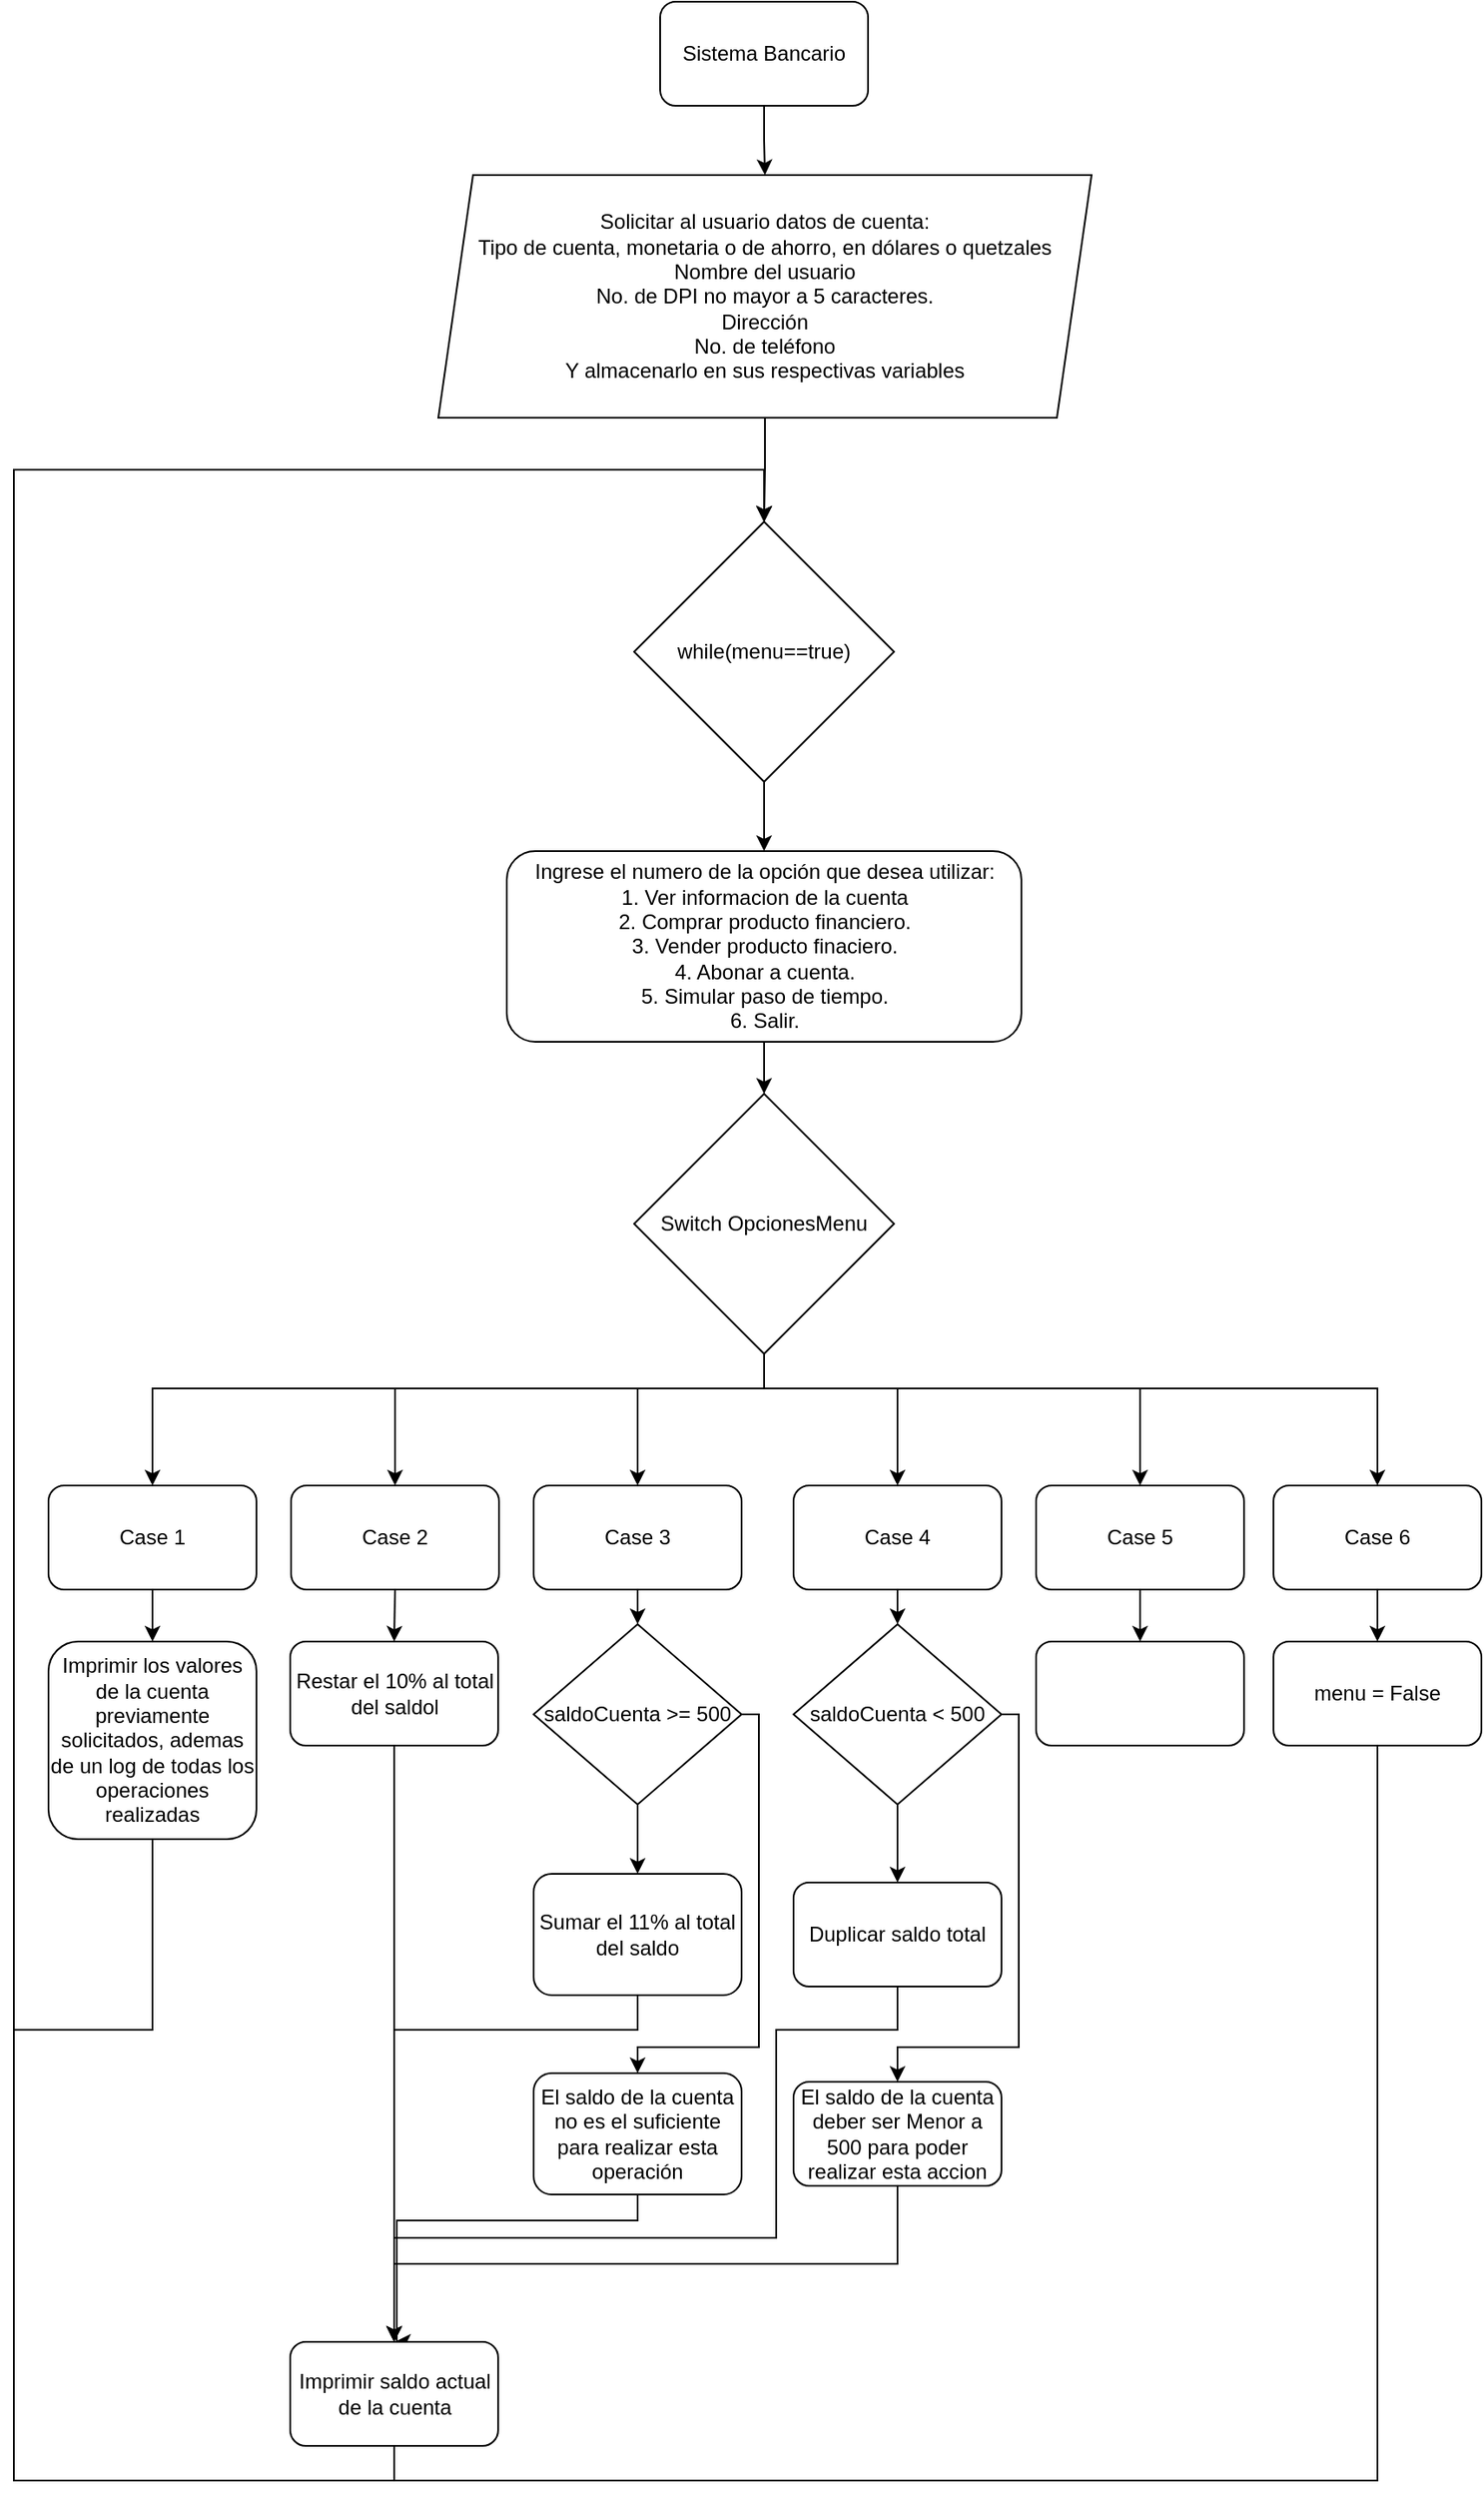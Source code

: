 <mxfile version="24.0.4" type="github">
  <diagram name="Página-1" id="UMm9PrirAL2Zitgm2OaY">
    <mxGraphModel dx="1869" dy="569" grid="1" gridSize="10" guides="1" tooltips="1" connect="1" arrows="1" fold="1" page="1" pageScale="1" pageWidth="827" pageHeight="1169" math="0" shadow="0">
      <root>
        <mxCell id="0" />
        <mxCell id="1" parent="0" />
        <mxCell id="9zIjIlRahmxApj9Peskd-56" style="edgeStyle=orthogonalEdgeStyle;rounded=0;orthogonalLoop=1;jettySize=auto;html=1;exitX=0.5;exitY=1;exitDx=0;exitDy=0;entryX=0.5;entryY=0;entryDx=0;entryDy=0;" edge="1" parent="1" source="9zIjIlRahmxApj9Peskd-1" target="9zIjIlRahmxApj9Peskd-3">
          <mxGeometry relative="1" as="geometry" />
        </mxCell>
        <mxCell id="9zIjIlRahmxApj9Peskd-1" value="Sistema Bancario" style="rounded=1;whiteSpace=wrap;html=1;" vertex="1" parent="1">
          <mxGeometry x="353" width="120" height="60" as="geometry" />
        </mxCell>
        <mxCell id="9zIjIlRahmxApj9Peskd-46" style="edgeStyle=orthogonalEdgeStyle;rounded=0;orthogonalLoop=1;jettySize=auto;html=1;exitX=0.5;exitY=1;exitDx=0;exitDy=0;entryX=0.5;entryY=0;entryDx=0;entryDy=0;" edge="1" parent="1" source="9zIjIlRahmxApj9Peskd-3" target="9zIjIlRahmxApj9Peskd-43">
          <mxGeometry relative="1" as="geometry" />
        </mxCell>
        <mxCell id="9zIjIlRahmxApj9Peskd-3" value="Solicitar al usuario datos de cuenta:&lt;div&gt;Tipo de cuenta, monetaria o de ahorro, en dólares o quetzales&lt;/div&gt;&lt;div&gt;Nombre del usuario&lt;/div&gt;&lt;div&gt;No. de DPI no mayor a 5 caracteres&lt;span style=&quot;background-color: initial;&quot;&gt;.&lt;/span&gt;&lt;/div&gt;&lt;div&gt;&lt;span style=&quot;background-color: initial;&quot;&gt;Dirección&lt;/span&gt;&lt;/div&gt;&lt;div&gt;&lt;span style=&quot;background-color: initial;&quot;&gt;No. de teléfono&lt;/span&gt;&lt;/div&gt;&lt;div&gt;&lt;span style=&quot;background-color: initial;&quot;&gt;Y almacenarlo en sus respectivas variables&lt;/span&gt;&lt;/div&gt;" style="shape=parallelogram;perimeter=parallelogramPerimeter;whiteSpace=wrap;html=1;fixedSize=1;" vertex="1" parent="1">
          <mxGeometry x="225" y="100" width="377" height="140" as="geometry" />
        </mxCell>
        <mxCell id="9zIjIlRahmxApj9Peskd-58" style="edgeStyle=orthogonalEdgeStyle;rounded=0;orthogonalLoop=1;jettySize=auto;html=1;exitX=0.5;exitY=1;exitDx=0;exitDy=0;entryX=0.5;entryY=0;entryDx=0;entryDy=0;" edge="1" parent="1" source="9zIjIlRahmxApj9Peskd-4" target="9zIjIlRahmxApj9Peskd-8">
          <mxGeometry relative="1" as="geometry">
            <Array as="points">
              <mxPoint x="413" y="800" />
              <mxPoint x="490" y="800" />
            </Array>
          </mxGeometry>
        </mxCell>
        <mxCell id="9zIjIlRahmxApj9Peskd-59" style="edgeStyle=orthogonalEdgeStyle;rounded=0;orthogonalLoop=1;jettySize=auto;html=1;exitX=0.5;exitY=1;exitDx=0;exitDy=0;entryX=0.5;entryY=0;entryDx=0;entryDy=0;" edge="1" parent="1" source="9zIjIlRahmxApj9Peskd-4" target="9zIjIlRahmxApj9Peskd-9">
          <mxGeometry relative="1" as="geometry">
            <Array as="points">
              <mxPoint x="413" y="800" />
              <mxPoint x="630" y="800" />
            </Array>
          </mxGeometry>
        </mxCell>
        <mxCell id="9zIjIlRahmxApj9Peskd-60" style="edgeStyle=orthogonalEdgeStyle;rounded=0;orthogonalLoop=1;jettySize=auto;html=1;exitX=0.5;exitY=1;exitDx=0;exitDy=0;entryX=0.5;entryY=0;entryDx=0;entryDy=0;" edge="1" parent="1" source="9zIjIlRahmxApj9Peskd-4" target="9zIjIlRahmxApj9Peskd-10">
          <mxGeometry relative="1" as="geometry">
            <Array as="points">
              <mxPoint x="413" y="800" />
              <mxPoint x="767" y="800" />
            </Array>
          </mxGeometry>
        </mxCell>
        <mxCell id="9zIjIlRahmxApj9Peskd-61" style="edgeStyle=orthogonalEdgeStyle;rounded=0;orthogonalLoop=1;jettySize=auto;html=1;exitX=0.5;exitY=1;exitDx=0;exitDy=0;entryX=0.5;entryY=0;entryDx=0;entryDy=0;" edge="1" parent="1" source="9zIjIlRahmxApj9Peskd-4" target="9zIjIlRahmxApj9Peskd-5">
          <mxGeometry relative="1" as="geometry">
            <Array as="points">
              <mxPoint x="413" y="800" />
              <mxPoint x="340" y="800" />
            </Array>
          </mxGeometry>
        </mxCell>
        <mxCell id="9zIjIlRahmxApj9Peskd-62" style="edgeStyle=orthogonalEdgeStyle;rounded=0;orthogonalLoop=1;jettySize=auto;html=1;exitX=0.5;exitY=1;exitDx=0;exitDy=0;entryX=0.5;entryY=0;entryDx=0;entryDy=0;" edge="1" parent="1" source="9zIjIlRahmxApj9Peskd-4" target="9zIjIlRahmxApj9Peskd-6">
          <mxGeometry relative="1" as="geometry">
            <Array as="points">
              <mxPoint x="413" y="800" />
              <mxPoint x="200" y="800" />
            </Array>
          </mxGeometry>
        </mxCell>
        <mxCell id="9zIjIlRahmxApj9Peskd-63" style="edgeStyle=orthogonalEdgeStyle;rounded=0;orthogonalLoop=1;jettySize=auto;html=1;exitX=0.5;exitY=1;exitDx=0;exitDy=0;entryX=0.5;entryY=0;entryDx=0;entryDy=0;" edge="1" parent="1" source="9zIjIlRahmxApj9Peskd-4" target="9zIjIlRahmxApj9Peskd-7">
          <mxGeometry relative="1" as="geometry">
            <Array as="points">
              <mxPoint x="413" y="800" />
              <mxPoint x="60" y="800" />
            </Array>
          </mxGeometry>
        </mxCell>
        <mxCell id="9zIjIlRahmxApj9Peskd-4" value="Switch OpcionesMenu" style="rhombus;whiteSpace=wrap;html=1;" vertex="1" parent="1">
          <mxGeometry x="338" y="630" width="150" height="150" as="geometry" />
        </mxCell>
        <mxCell id="9zIjIlRahmxApj9Peskd-34" style="edgeStyle=orthogonalEdgeStyle;rounded=0;orthogonalLoop=1;jettySize=auto;html=1;exitX=0.5;exitY=1;exitDx=0;exitDy=0;entryX=0.5;entryY=0;entryDx=0;entryDy=0;" edge="1" parent="1" source="9zIjIlRahmxApj9Peskd-5" target="9zIjIlRahmxApj9Peskd-30">
          <mxGeometry relative="1" as="geometry" />
        </mxCell>
        <mxCell id="9zIjIlRahmxApj9Peskd-5" value="Case 3" style="rounded=1;whiteSpace=wrap;html=1;" vertex="1" parent="1">
          <mxGeometry x="280" y="856" width="120" height="60" as="geometry" />
        </mxCell>
        <mxCell id="9zIjIlRahmxApj9Peskd-24" style="edgeStyle=orthogonalEdgeStyle;rounded=0;orthogonalLoop=1;jettySize=auto;html=1;exitX=0.5;exitY=1;exitDx=0;exitDy=0;entryX=0.5;entryY=0;entryDx=0;entryDy=0;" edge="1" parent="1" source="9zIjIlRahmxApj9Peskd-6" target="9zIjIlRahmxApj9Peskd-18">
          <mxGeometry relative="1" as="geometry" />
        </mxCell>
        <mxCell id="9zIjIlRahmxApj9Peskd-6" value="Case 2" style="rounded=1;whiteSpace=wrap;html=1;" vertex="1" parent="1">
          <mxGeometry x="140" y="856" width="120" height="60" as="geometry" />
        </mxCell>
        <mxCell id="9zIjIlRahmxApj9Peskd-23" style="edgeStyle=orthogonalEdgeStyle;rounded=0;orthogonalLoop=1;jettySize=auto;html=1;exitX=0.5;exitY=1;exitDx=0;exitDy=0;" edge="1" parent="1" source="9zIjIlRahmxApj9Peskd-7" target="9zIjIlRahmxApj9Peskd-19">
          <mxGeometry relative="1" as="geometry" />
        </mxCell>
        <mxCell id="9zIjIlRahmxApj9Peskd-7" value="Case 1" style="rounded=1;whiteSpace=wrap;html=1;" vertex="1" parent="1">
          <mxGeometry y="856" width="120" height="60" as="geometry" />
        </mxCell>
        <mxCell id="9zIjIlRahmxApj9Peskd-40" style="edgeStyle=orthogonalEdgeStyle;rounded=0;orthogonalLoop=1;jettySize=auto;html=1;exitX=0.5;exitY=1;exitDx=0;exitDy=0;entryX=0.5;entryY=0;entryDx=0;entryDy=0;" edge="1" parent="1" source="9zIjIlRahmxApj9Peskd-8" target="9zIjIlRahmxApj9Peskd-35">
          <mxGeometry relative="1" as="geometry" />
        </mxCell>
        <mxCell id="9zIjIlRahmxApj9Peskd-8" value="Case 4" style="rounded=1;whiteSpace=wrap;html=1;" vertex="1" parent="1">
          <mxGeometry x="430" y="856" width="120" height="60" as="geometry" />
        </mxCell>
        <mxCell id="9zIjIlRahmxApj9Peskd-27" style="edgeStyle=orthogonalEdgeStyle;rounded=0;orthogonalLoop=1;jettySize=auto;html=1;exitX=0.5;exitY=1;exitDx=0;exitDy=0;entryX=0.5;entryY=0;entryDx=0;entryDy=0;" edge="1" parent="1" source="9zIjIlRahmxApj9Peskd-9" target="9zIjIlRahmxApj9Peskd-21">
          <mxGeometry relative="1" as="geometry" />
        </mxCell>
        <mxCell id="9zIjIlRahmxApj9Peskd-9" value="Case 5" style="rounded=1;whiteSpace=wrap;html=1;" vertex="1" parent="1">
          <mxGeometry x="570" y="856" width="120" height="60" as="geometry" />
        </mxCell>
        <mxCell id="9zIjIlRahmxApj9Peskd-28" style="edgeStyle=orthogonalEdgeStyle;rounded=0;orthogonalLoop=1;jettySize=auto;html=1;exitX=0.5;exitY=1;exitDx=0;exitDy=0;entryX=0.5;entryY=0;entryDx=0;entryDy=0;" edge="1" parent="1" source="9zIjIlRahmxApj9Peskd-10" target="9zIjIlRahmxApj9Peskd-41">
          <mxGeometry relative="1" as="geometry">
            <mxPoint x="766.5" y="946" as="targetPoint" />
          </mxGeometry>
        </mxCell>
        <mxCell id="9zIjIlRahmxApj9Peskd-10" value="Case 6" style="rounded=1;whiteSpace=wrap;html=1;" vertex="1" parent="1">
          <mxGeometry x="707" y="856" width="120" height="60" as="geometry" />
        </mxCell>
        <mxCell id="9zIjIlRahmxApj9Peskd-49" style="edgeStyle=orthogonalEdgeStyle;rounded=0;orthogonalLoop=1;jettySize=auto;html=1;exitX=0.5;exitY=1;exitDx=0;exitDy=0;entryX=0.5;entryY=0;entryDx=0;entryDy=0;" edge="1" parent="1" source="9zIjIlRahmxApj9Peskd-17" target="9zIjIlRahmxApj9Peskd-47">
          <mxGeometry relative="1" as="geometry">
            <Array as="points">
              <mxPoint x="340" y="1170" />
              <mxPoint x="200" y="1170" />
            </Array>
          </mxGeometry>
        </mxCell>
        <mxCell id="9zIjIlRahmxApj9Peskd-17" value="&lt;span style=&quot;background-color: initial;&quot;&gt;Sumar el 11% al total del saldo&lt;/span&gt;" style="rounded=1;whiteSpace=wrap;html=1;" vertex="1" parent="1">
          <mxGeometry x="280" y="1080" width="120" height="70" as="geometry" />
        </mxCell>
        <mxCell id="9zIjIlRahmxApj9Peskd-48" style="edgeStyle=orthogonalEdgeStyle;rounded=0;orthogonalLoop=1;jettySize=auto;html=1;exitX=0.5;exitY=1;exitDx=0;exitDy=0;entryX=0.5;entryY=0;entryDx=0;entryDy=0;" edge="1" parent="1" source="9zIjIlRahmxApj9Peskd-18" target="9zIjIlRahmxApj9Peskd-47">
          <mxGeometry relative="1" as="geometry">
            <Array as="points">
              <mxPoint x="200" y="1330" />
              <mxPoint x="200" y="1330" />
            </Array>
          </mxGeometry>
        </mxCell>
        <mxCell id="9zIjIlRahmxApj9Peskd-18" value="Restar el 10% al total del saldol" style="rounded=1;whiteSpace=wrap;html=1;" vertex="1" parent="1">
          <mxGeometry x="139.5" y="946" width="120" height="60" as="geometry" />
        </mxCell>
        <mxCell id="9zIjIlRahmxApj9Peskd-54" style="edgeStyle=orthogonalEdgeStyle;rounded=0;orthogonalLoop=1;jettySize=auto;html=1;exitX=0.5;exitY=1;exitDx=0;exitDy=0;entryX=0.5;entryY=0;entryDx=0;entryDy=0;" edge="1" parent="1" source="9zIjIlRahmxApj9Peskd-19" target="9zIjIlRahmxApj9Peskd-43">
          <mxGeometry relative="1" as="geometry">
            <Array as="points">
              <mxPoint x="60" y="1170" />
              <mxPoint x="-20" y="1170" />
              <mxPoint x="-20" y="270" />
              <mxPoint x="413" y="270" />
            </Array>
          </mxGeometry>
        </mxCell>
        <mxCell id="9zIjIlRahmxApj9Peskd-19" value="Imprimir los valores de la cuenta previamente solicitados, ademas de un log de todas los operaciones realizadas" style="rounded=1;whiteSpace=wrap;html=1;" vertex="1" parent="1">
          <mxGeometry y="946" width="120" height="114" as="geometry" />
        </mxCell>
        <mxCell id="9zIjIlRahmxApj9Peskd-21" value="" style="rounded=1;whiteSpace=wrap;html=1;" vertex="1" parent="1">
          <mxGeometry x="570" y="946" width="120" height="60" as="geometry" />
        </mxCell>
        <mxCell id="9zIjIlRahmxApj9Peskd-45" style="edgeStyle=orthogonalEdgeStyle;rounded=0;orthogonalLoop=1;jettySize=auto;html=1;exitX=0.5;exitY=1;exitDx=0;exitDy=0;entryX=0.5;entryY=0;entryDx=0;entryDy=0;" edge="1" parent="1" source="9zIjIlRahmxApj9Peskd-29" target="9zIjIlRahmxApj9Peskd-4">
          <mxGeometry relative="1" as="geometry" />
        </mxCell>
        <mxCell id="9zIjIlRahmxApj9Peskd-29" value="Ingrese el numero de la opción que desea utilizar:&lt;br&gt;1. Ver informacion de la cuenta&lt;div&gt;2. Comprar producto financiero.&lt;/div&gt;&lt;div&gt;3. Vender producto finaciero.&lt;/div&gt;&lt;div&gt;4. Abonar a cuenta.&lt;/div&gt;&lt;div&gt;5. Simular paso de tiempo.&lt;/div&gt;&lt;div&gt;6. Salir.&lt;/div&gt;" style="rounded=1;whiteSpace=wrap;html=1;" vertex="1" parent="1">
          <mxGeometry x="264.5" y="490" width="297" height="110" as="geometry" />
        </mxCell>
        <mxCell id="9zIjIlRahmxApj9Peskd-32" style="edgeStyle=orthogonalEdgeStyle;rounded=0;orthogonalLoop=1;jettySize=auto;html=1;exitX=0.5;exitY=1;exitDx=0;exitDy=0;entryX=0.5;entryY=0;entryDx=0;entryDy=0;" edge="1" parent="1" source="9zIjIlRahmxApj9Peskd-30" target="9zIjIlRahmxApj9Peskd-17">
          <mxGeometry relative="1" as="geometry" />
        </mxCell>
        <mxCell id="9zIjIlRahmxApj9Peskd-33" style="edgeStyle=orthogonalEdgeStyle;rounded=0;orthogonalLoop=1;jettySize=auto;html=1;exitX=1;exitY=0.5;exitDx=0;exitDy=0;entryX=0.5;entryY=0;entryDx=0;entryDy=0;" edge="1" parent="1" source="9zIjIlRahmxApj9Peskd-30" target="9zIjIlRahmxApj9Peskd-31">
          <mxGeometry relative="1" as="geometry">
            <Array as="points">
              <mxPoint x="410" y="988" />
              <mxPoint x="410" y="1180" />
              <mxPoint x="340" y="1180" />
            </Array>
          </mxGeometry>
        </mxCell>
        <mxCell id="9zIjIlRahmxApj9Peskd-30" value="saldoCuenta &amp;gt;= 500" style="rhombus;whiteSpace=wrap;html=1;" vertex="1" parent="1">
          <mxGeometry x="280" y="936" width="120" height="104" as="geometry" />
        </mxCell>
        <mxCell id="9zIjIlRahmxApj9Peskd-51" style="edgeStyle=orthogonalEdgeStyle;rounded=0;orthogonalLoop=1;jettySize=auto;html=1;exitX=0.5;exitY=1;exitDx=0;exitDy=0;" edge="1" parent="1" source="9zIjIlRahmxApj9Peskd-31">
          <mxGeometry relative="1" as="geometry">
            <mxPoint x="200" y="1350" as="targetPoint" />
            <Array as="points">
              <mxPoint x="340" y="1280" />
              <mxPoint x="201" y="1280" />
            </Array>
          </mxGeometry>
        </mxCell>
        <mxCell id="9zIjIlRahmxApj9Peskd-31" value="El saldo de la cuenta no es el suficiente para realizar esta operación" style="rounded=1;whiteSpace=wrap;html=1;" vertex="1" parent="1">
          <mxGeometry x="280" y="1195" width="120" height="70" as="geometry" />
        </mxCell>
        <mxCell id="9zIjIlRahmxApj9Peskd-36" style="edgeStyle=orthogonalEdgeStyle;rounded=0;orthogonalLoop=1;jettySize=auto;html=1;exitX=0.5;exitY=1;exitDx=0;exitDy=0;entryX=0.5;entryY=0;entryDx=0;entryDy=0;" edge="1" parent="1" source="9zIjIlRahmxApj9Peskd-35" target="9zIjIlRahmxApj9Peskd-37">
          <mxGeometry relative="1" as="geometry">
            <mxPoint x="490" y="1085" as="targetPoint" />
          </mxGeometry>
        </mxCell>
        <mxCell id="9zIjIlRahmxApj9Peskd-39" style="edgeStyle=orthogonalEdgeStyle;rounded=0;orthogonalLoop=1;jettySize=auto;html=1;exitX=1;exitY=0.5;exitDx=0;exitDy=0;entryX=0.5;entryY=0;entryDx=0;entryDy=0;" edge="1" parent="1" source="9zIjIlRahmxApj9Peskd-35" target="9zIjIlRahmxApj9Peskd-38">
          <mxGeometry relative="1" as="geometry">
            <Array as="points">
              <mxPoint x="560" y="988" />
              <mxPoint x="560" y="1180" />
              <mxPoint x="490" y="1180" />
            </Array>
          </mxGeometry>
        </mxCell>
        <mxCell id="9zIjIlRahmxApj9Peskd-35" value="saldoCuenta &amp;lt; 500" style="rhombus;whiteSpace=wrap;html=1;" vertex="1" parent="1">
          <mxGeometry x="430" y="936" width="120" height="104" as="geometry" />
        </mxCell>
        <mxCell id="9zIjIlRahmxApj9Peskd-50" style="edgeStyle=orthogonalEdgeStyle;rounded=0;orthogonalLoop=1;jettySize=auto;html=1;exitX=0.5;exitY=1;exitDx=0;exitDy=0;entryX=0.5;entryY=0;entryDx=0;entryDy=0;" edge="1" parent="1" source="9zIjIlRahmxApj9Peskd-37" target="9zIjIlRahmxApj9Peskd-47">
          <mxGeometry relative="1" as="geometry">
            <Array as="points">
              <mxPoint x="490" y="1170" />
              <mxPoint x="420" y="1170" />
              <mxPoint x="420" y="1290" />
              <mxPoint x="200" y="1290" />
            </Array>
          </mxGeometry>
        </mxCell>
        <mxCell id="9zIjIlRahmxApj9Peskd-37" value="Duplicar saldo total" style="rounded=1;whiteSpace=wrap;html=1;" vertex="1" parent="1">
          <mxGeometry x="430" y="1085" width="120" height="60" as="geometry" />
        </mxCell>
        <mxCell id="9zIjIlRahmxApj9Peskd-52" style="edgeStyle=orthogonalEdgeStyle;rounded=0;orthogonalLoop=1;jettySize=auto;html=1;exitX=0.5;exitY=1;exitDx=0;exitDy=0;entryX=0.5;entryY=0;entryDx=0;entryDy=0;" edge="1" parent="1" source="9zIjIlRahmxApj9Peskd-38" target="9zIjIlRahmxApj9Peskd-47">
          <mxGeometry relative="1" as="geometry" />
        </mxCell>
        <mxCell id="9zIjIlRahmxApj9Peskd-38" value="El saldo de la cuenta deber ser Menor a 500 para poder realizar esta accion" style="rounded=1;whiteSpace=wrap;html=1;" vertex="1" parent="1">
          <mxGeometry x="430" y="1200" width="120" height="60" as="geometry" />
        </mxCell>
        <mxCell id="9zIjIlRahmxApj9Peskd-55" style="edgeStyle=orthogonalEdgeStyle;rounded=0;orthogonalLoop=1;jettySize=auto;html=1;exitX=0.5;exitY=1;exitDx=0;exitDy=0;entryX=0.5;entryY=0;entryDx=0;entryDy=0;" edge="1" parent="1" source="9zIjIlRahmxApj9Peskd-41" target="9zIjIlRahmxApj9Peskd-43">
          <mxGeometry relative="1" as="geometry">
            <Array as="points">
              <mxPoint x="767" y="1430" />
              <mxPoint x="-20" y="1430" />
              <mxPoint x="-20" y="270" />
              <mxPoint x="413" y="270" />
            </Array>
          </mxGeometry>
        </mxCell>
        <mxCell id="9zIjIlRahmxApj9Peskd-41" value="menu = False" style="rounded=1;whiteSpace=wrap;html=1;" vertex="1" parent="1">
          <mxGeometry x="707" y="946" width="120" height="60" as="geometry" />
        </mxCell>
        <mxCell id="9zIjIlRahmxApj9Peskd-44" style="edgeStyle=orthogonalEdgeStyle;rounded=0;orthogonalLoop=1;jettySize=auto;html=1;exitX=0.5;exitY=1;exitDx=0;exitDy=0;entryX=0.5;entryY=0;entryDx=0;entryDy=0;" edge="1" parent="1" source="9zIjIlRahmxApj9Peskd-43" target="9zIjIlRahmxApj9Peskd-29">
          <mxGeometry relative="1" as="geometry" />
        </mxCell>
        <mxCell id="9zIjIlRahmxApj9Peskd-43" value="while(menu==true)" style="rhombus;whiteSpace=wrap;html=1;" vertex="1" parent="1">
          <mxGeometry x="338" y="300" width="150" height="150" as="geometry" />
        </mxCell>
        <mxCell id="9zIjIlRahmxApj9Peskd-53" style="edgeStyle=orthogonalEdgeStyle;rounded=0;orthogonalLoop=1;jettySize=auto;html=1;exitX=0.5;exitY=1;exitDx=0;exitDy=0;entryX=0.5;entryY=0;entryDx=0;entryDy=0;" edge="1" parent="1" source="9zIjIlRahmxApj9Peskd-47" target="9zIjIlRahmxApj9Peskd-43">
          <mxGeometry relative="1" as="geometry">
            <Array as="points">
              <mxPoint x="200" y="1430" />
              <mxPoint x="-20" y="1430" />
              <mxPoint x="-20" y="270" />
              <mxPoint x="413" y="270" />
            </Array>
          </mxGeometry>
        </mxCell>
        <mxCell id="9zIjIlRahmxApj9Peskd-47" value="Imprimir saldo actual de la cuenta" style="rounded=1;whiteSpace=wrap;html=1;" vertex="1" parent="1">
          <mxGeometry x="139.5" y="1350" width="120" height="60" as="geometry" />
        </mxCell>
      </root>
    </mxGraphModel>
  </diagram>
</mxfile>
